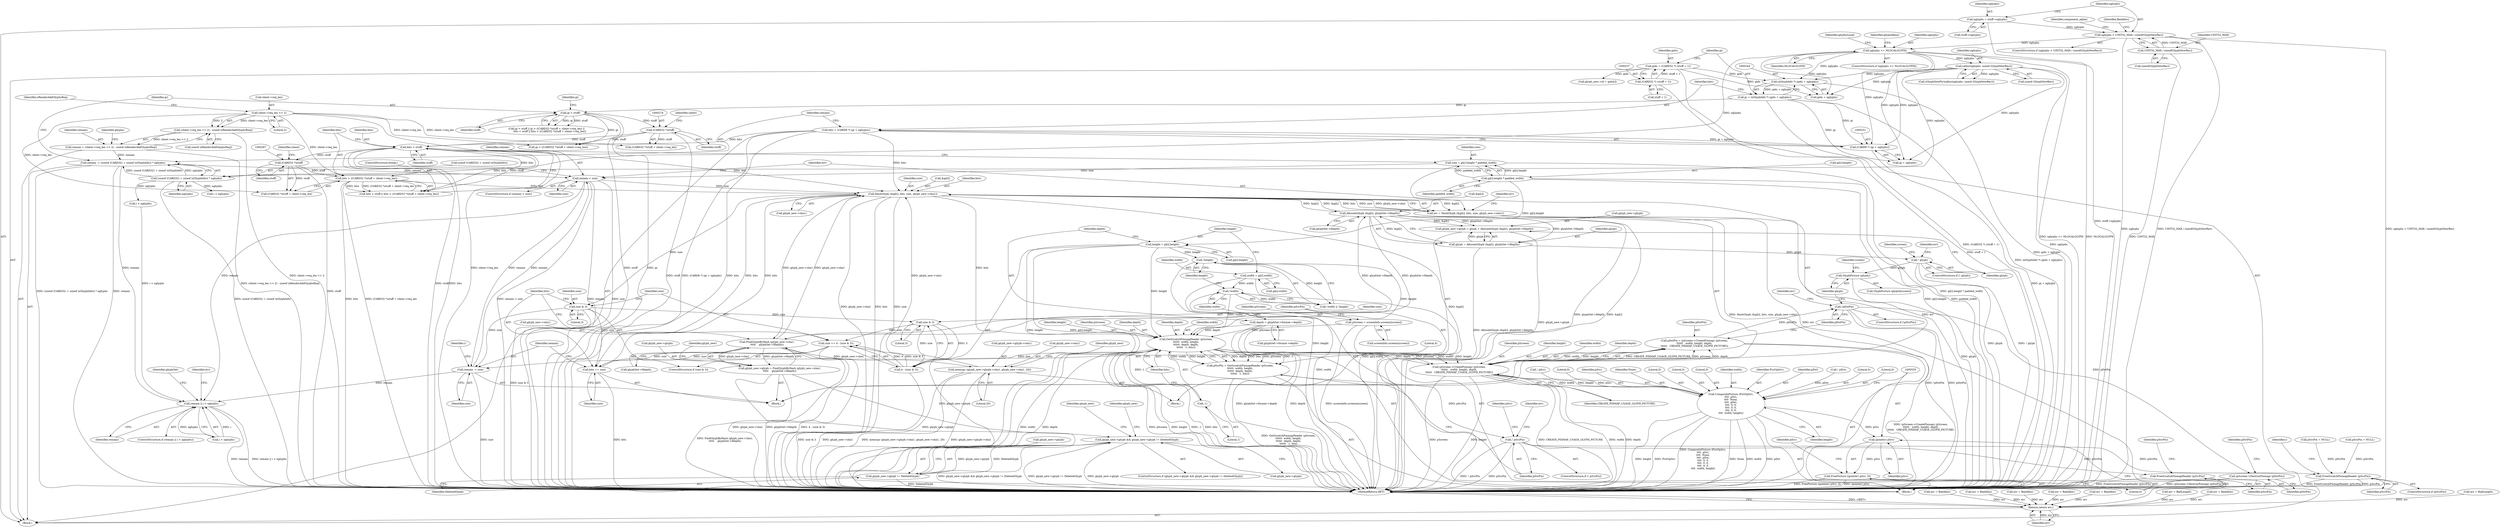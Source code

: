 digraph "0_xserver_5725849a1b427cd4a72b84e57f211edb35838718@API" {
"1000318" [label="(Call,remain < size)"];
"1000597" [label="(Call,remain -= size)"];
"1000587" [label="(Call,size += 4 - (size & 3))"];
"1000589" [label="(Call,4 - (size & 3))"];
"1000591" [label="(Call,size & 3)"];
"1000584" [label="(Call,size & 3)"];
"1000324" [label="(Call,HashGlyph (&gi[i], bits, size, glyph_new->sha1))"];
"1000378" [label="(Call,AllocateGlyph (&gi[i], glyphSet->fdepth))"];
"1000341" [label="(Call,FindGlyphByHash (glyph_new->sha1,\n\t\t\t\t\t    glyphSet->fdepth))"];
"1000280" [label="(Call,bits < stuff)"];
"1000248" [label="(Call,bits = (CARD8 *) (gi + nglyphs))"];
"1000250" [label="(Call,(CARD8 *) (gi + nglyphs))"];
"1000241" [label="(Call,gi = (xGlyphInfo *) (gids + nglyphs))"];
"1000243" [label="(Call,(xGlyphInfo *) (gids + nglyphs))"];
"1000234" [label="(Call,gids = (CARD32 *) (stuff + 1))"];
"1000236" [label="(Call,(CARD32 *) (stuff + 1))"];
"1000194" [label="(Call,nglyphs <= NLOCALGLYPH)"];
"1000177" [label="(Call,nglyphs > UINT32_MAX / sizeof(GlyphNewRec))"];
"1000171" [label="(Call,nglyphs = stuff->nglyphs)"];
"1000179" [label="(Call,UINT32_MAX / sizeof(GlyphNewRec))"];
"1000212" [label="(Call,calloc(nglyphs, sizeof (GlyphNewRec)))"];
"1000273" [label="(Call,(CARD32 *)stuff)"];
"1000266" [label="(Call,gi < stuff)"];
"1000283" [label="(Call,bits > ((CARD32 *)stuff + client->req_len))"];
"1000286" [label="(Call,(CARD32 *)stuff)"];
"1000224" [label="(Call,client->req_len << 2)"];
"1000594" [label="(Call,bits += size)"];
"1000448" [label="(Call,GetScratchPixmapHeader (pScreen,\n\t\t\t\t\t\t  width, height,\n\t\t\t\t\t\t  depth, depth,\n\t\t\t\t\t\t  -1, bits))"];
"1000439" [label="(Call,pScreen = screenInfo.screens[screen])"];
"1000434" [label="(Call,!width)"];
"1000407" [label="(Call,width = gi[i].width)"];
"1000436" [label="(Call,!height)"];
"1000415" [label="(Call,height = gi[i].height)"];
"1000310" [label="(Call,gi[i].height * padded_width)"];
"1000423" [label="(Call,depth = glyphSet->format->depth)"];
"1000454" [label="(Call,-1)"];
"1000318" [label="(Call,remain < size)"];
"1000255" [label="(Call,remain -= (sizeof (CARD32) + sizeof (xGlyphInfo)) * nglyphs)"];
"1000257" [label="(Call,(sizeof (CARD32) + sizeof (xGlyphInfo)) * nglyphs)"];
"1000221" [label="(Call,remain = (client->req_len << 2) - sizeof (xRenderAddGlyphsReq))"];
"1000223" [label="(Call,(client->req_len << 2) - sizeof (xRenderAddGlyphsReq))"];
"1000308" [label="(Call,size = gi[i].height * padded_width)"];
"1000566" [label="(Call,memcpy (glyph_new->glyph->sha1, glyph_new->sha1, 20))"];
"1000322" [label="(Call,err = HashGlyph (&gi[i], bits, size, glyph_new->sha1))"];
"1000696" [label="(Return,return err;)"];
"1000337" [label="(Call,glyph_new->glyph = FindGlyphByHash (glyph_new->sha1,\n\t\t\t\t\t    glyphSet->fdepth))"];
"1000349" [label="(Call,glyph_new->glyph && glyph_new->glyph != DeletedGlyph)"];
"1000353" [label="(Call,glyph_new->glyph != DeletedGlyph)"];
"1000372" [label="(Call,glyph_new->glyph = glyph = AllocateGlyph (&gi[i], glyphSet->fdepth))"];
"1000376" [label="(Call,glyph = AllocateGlyph (&gi[i], glyphSet->fdepth))"];
"1000387" [label="(Call,! glyph)"];
"1000507" [label="(Call,GlyphPicture (glyph))"];
"1000446" [label="(Call,pSrcPix = GetScratchPixmapHeader (pScreen,\n\t\t\t\t\t\t  width, height,\n\t\t\t\t\t\t  depth, depth,\n\t\t\t\t\t\t  -1, bits))"];
"1000458" [label="(Call,! pSrcPix)"];
"1000561" [label="(Call,FreeScratchPixmapHeader (pSrcPix))"];
"1000660" [label="(Call,FreeScratchPixmapHeader (pSrcPix))"];
"1000491" [label="(Call,(pScreen->CreatePixmap) (pScreen,\n\t\t\t\t\t\t   width, height, depth,\n\t\t\t\t\t\t   CREATE_PIXMAP_USAGE_GLYPH_PICTURE))"];
"1000489" [label="(Call,pDstPix = (pScreen->CreatePixmap) (pScreen,\n\t\t\t\t\t\t   width, height, depth,\n\t\t\t\t\t\t   CREATE_PIXMAP_USAGE_GLYPH_PICTURE))"];
"1000498" [label="(Call,!pDstPix)"];
"1000527" [label="(Call,(pScreen->DestroyPixmap) (pDstPix))"];
"1000540" [label="(Call,CompositePicture (PictOpSrc,\n\t\t\t\t  pSrc,\n\t\t\t\t  None,\n\t\t\t\t  pDst,\n\t\t\t\t  0, 0,\n\t\t\t\t  0, 0,\n\t\t\t\t  0, 0,\n\t\t\t\t  width, height))"];
"1000554" [label="(Call,(pointer) pSrc)"];
"1000553" [label="(Call,FreePicture ((pointer) pSrc, 0))"];
"1000601" [label="(Call,remain || i < nglyphs)"];
"1000258" [label="(Call,sizeof (CARD32) + sizeof (xGlyphInfo))"];
"1000509" [label="(Identifier,screen)"];
"1000607" [label="(Call,err = BadLength)"];
"1000424" [label="(Identifier,depth)"];
"1000172" [label="(Identifier,nglyphs)"];
"1000181" [label="(Call,sizeof(GlyphNewRec))"];
"1000415" [label="(Call,height = gi[i].height)"];
"1000228" [label="(Literal,2)"];
"1000408" [label="(Identifier,width)"];
"1000213" [label="(Identifier,nglyphs)"];
"1000664" [label="(Identifier,i)"];
"1000249" [label="(Identifier,bits)"];
"1000492" [label="(Identifier,pScreen)"];
"1000171" [label="(Call,nglyphs = stuff->nglyphs)"];
"1000378" [label="(Call,AllocateGlyph (&gi[i], glyphSet->fdepth))"];
"1000290" [label="(Identifier,client)"];
"1000437" [label="(Identifier,height)"];
"1000594" [label="(Call,bits += size)"];
"1000541" [label="(Identifier,PictOpSrc)"];
"1000376" [label="(Call,glyph = AllocateGlyph (&gi[i], glyphSet->fdepth))"];
"1000212" [label="(Call,calloc(nglyphs, sizeof (GlyphNewRec)))"];
"1000348" [label="(ControlStructure,if (glyph_new->glyph && glyph_new->glyph != DeletedGlyph))"];
"1000603" [label="(Call,i < nglyphs)"];
"1000224" [label="(Call,client->req_len << 2)"];
"1000590" [label="(Literal,4)"];
"1000696" [label="(Return,return err;)"];
"1000660" [label="(Call,FreeScratchPixmapHeader (pSrcPix))"];
"1000263" [label="(Identifier,nglyphs)"];
"1000316" [label="(Identifier,padded_width)"];
"1000266" [label="(Call,gi < stuff)"];
"1000544" [label="(Identifier,pDst)"];
"1000250" [label="(Call,(CARD8 *) (gi + nglyphs))"];
"1000186" [label="(Identifier,component_alpha)"];
"1000658" [label="(ControlStructure,if (pSrcPix))"];
"1000350" [label="(Call,glyph_new->glyph)"];
"1000221" [label="(Call,remain = (client->req_len << 2) - sizeof (xRenderAddGlyphsReq))"];
"1000209" [label="(Identifier,glyphsBase)"];
"1000229" [label="(Call,sizeof (xRenderAddGlyphsReq))"];
"1000195" [label="(Identifier,nglyphs)"];
"1000319" [label="(Identifier,remain)"];
"1000105" [label="(Block,)"];
"1000252" [label="(Call,gi + nglyphs)"];
"1000598" [label="(Identifier,remain)"];
"1000498" [label="(Call,!pDstPix)"];
"1000361" [label="(Identifier,glyph_new)"];
"1000282" [label="(Identifier,stuff)"];
"1000586" [label="(Literal,3)"];
"1000330" [label="(Identifier,size)"];
"1000561" [label="(Call,FreeScratchPixmapHeader (pSrcPix))"];
"1000599" [label="(Identifier,size)"];
"1000285" [label="(Call,(CARD32 *)stuff + client->req_len)"];
"1000238" [label="(Call,stuff + 1)"];
"1000271" [label="(Identifier,gi)"];
"1000435" [label="(Identifier,width)"];
"1000255" [label="(Call,remain -= (sizeof (CARD32) + sizeof (xGlyphInfo)) * nglyphs)"];
"1000223" [label="(Call,(client->req_len << 2) - sizeof (xRenderAddGlyphsReq))"];
"1000553" [label="(Call,FreePicture ((pointer) pSrc, 0))"];
"1000507" [label="(Call,GlyphPicture (glyph))"];
"1000405" [label="(Block,)"];
"1000491" [label="(Call,(pScreen->CreatePixmap) (pScreen,\n\t\t\t\t\t\t   width, height, depth,\n\t\t\t\t\t\t   CREATE_PIXMAP_USAGE_GLYPH_PICTURE))"];
"1000447" [label="(Identifier,pSrcPix)"];
"1000338" [label="(Call,glyph_new->glyph)"];
"1000661" [label="(Identifier,pSrcPix)"];
"1000325" [label="(Call,&gi[i])"];
"1000489" [label="(Call,pDstPix = (pScreen->CreatePixmap) (pScreen,\n\t\t\t\t\t\t   width, height, depth,\n\t\t\t\t\t\t   CREATE_PIXMAP_USAGE_GLYPH_PICTURE))"];
"1000322" [label="(Call,err = HashGlyph (&gi[i], bits, size, glyph_new->sha1))"];
"1000243" [label="(Call,(xGlyphInfo *) (gids + nglyphs))"];
"1000323" [label="(Identifier,err)"];
"1000533" [label="(Call,! pDst)"];
"1000433" [label="(Call,!width || !height)"];
"1000462" [label="(Identifier,err)"];
"1000562" [label="(Identifier,pSrcPix)"];
"1000365" [label="(Block,)"];
"1000331" [label="(Call,glyph_new->sha1)"];
"1000501" [label="(Call,err = BadAlloc)"];
"1000286" [label="(Call,(CARD32 *)stuff)"];
"1000248" [label="(Call,bits = (CARD8 *) (gi + nglyphs))"];
"1000593" [label="(Literal,3)"];
"1000196" [label="(Identifier,NLOCALGLYPH)"];
"1000386" [label="(ControlStructure,if (! glyph))"];
"1000698" [label="(MethodReturn,RET)"];
"1000545" [label="(Literal,0)"];
"1000608" [label="(Identifier,err)"];
"1000222" [label="(Identifier,remain)"];
"1000280" [label="(Call,bits < stuff)"];
"1000588" [label="(Identifier,size)"];
"1000245" [label="(Call,gids + nglyphs)"];
"1000559" [label="(Identifier,pSrc)"];
"1000666" [label="(Call,i < nglyphs)"];
"1000293" [label="(Call,err = BadLength)"];
"1000502" [label="(Identifier,err)"];
"1000494" [label="(Identifier,height)"];
"1000602" [label="(Identifier,remain)"];
"1000131" [label="(Call,pSrcPix = NULL)"];
"1000379" [label="(Call,&gi[i])"];
"1000546" [label="(Literal,0)"];
"1000310" [label="(Call,gi[i].height * padded_width)"];
"1000416" [label="(Identifier,height)"];
"1000572" [label="(Call,glyph_new->sha1)"];
"1000388" [label="(Identifier,glyph)"];
"1000564" [label="(Identifier,pSrcPix)"];
"1000497" [label="(ControlStructure,if (!pDstPix))"];
"1000383" [label="(Call,glyphSet->fdepth)"];
"1000194" [label="(Call,nglyphs <= NLOCALGLYPH)"];
"1000591" [label="(Call,size & 3)"];
"1000601" [label="(Call,remain || i < nglyphs)"];
"1000493" [label="(Identifier,width)"];
"1000482" [label="(Call,! pSrc)"];
"1000557" [label="(Literal,0)"];
"1000576" [label="(Call,glyph_new->id = gids[i])"];
"1000387" [label="(Call,! glyph)"];
"1000317" [label="(ControlStructure,if (remain < size))"];
"1000306" [label="(Block,)"];
"1000177" [label="(Call,nglyphs > UINT32_MAX / sizeof(GlyphNewRec))"];
"1000270" [label="(Call,gi > ((CARD32 *)stuff + client->req_len))"];
"1000341" [label="(Call,FindGlyphByHash (glyph_new->sha1,\n\t\t\t\t\t    glyphSet->fdepth))"];
"1000236" [label="(Call,(CARD32 *) (stuff + 1))"];
"1000552" [label="(Identifier,height)"];
"1000353" [label="(Call,glyph_new->glyph != DeletedGlyph)"];
"1000459" [label="(Identifier,pSrcPix)"];
"1000466" [label="(Identifier,pSrc)"];
"1000496" [label="(Identifier,CREATE_PIXMAP_USAGE_GLYPH_PICTURE)"];
"1000540" [label="(Call,CompositePicture (PictOpSrc,\n\t\t\t\t  pSrc,\n\t\t\t\t  None,\n\t\t\t\t  pDst,\n\t\t\t\t  0, 0,\n\t\t\t\t  0, 0,\n\t\t\t\t  0, 0,\n\t\t\t\t  width, height))"];
"1000321" [label="(ControlStructure,break;)"];
"1000578" [label="(Identifier,glyph_new)"];
"1000390" [label="(Call,err = BadAlloc)"];
"1000265" [label="(Call,gi < stuff || gi > ((CARD32 *)stuff + client->req_len) ||\n        bits < stuff || bits > ((CARD32 *)stuff + client->req_len))"];
"1000585" [label="(Identifier,size)"];
"1000451" [label="(Identifier,height)"];
"1000506" [label="(Call,GlyphPicture (glyph)[screen])"];
"1000508" [label="(Identifier,glyph)"];
"1000441" [label="(Call,screenInfo.screens[screen])"];
"1000283" [label="(Call,bits > ((CARD32 *)stuff + client->req_len))"];
"1000485" [label="(Call,err = BadAlloc)"];
"1000230" [label="(Identifier,xRenderAddGlyphsReq)"];
"1000409" [label="(Call,gi[i].width)"];
"1000210" [label="(Call,(GlyphNewPtr)calloc(nglyphs, sizeof (GlyphNewRec)))"];
"1000567" [label="(Call,glyph_new->glyph->sha1)"];
"1000256" [label="(Identifier,remain)"];
"1000550" [label="(Literal,0)"];
"1000436" [label="(Call,!height)"];
"1000351" [label="(Identifier,glyph_new)"];
"1000242" [label="(Identifier,gi)"];
"1000357" [label="(Identifier,DeletedGlyph)"];
"1000587" [label="(Call,size += 4 - (size & 3))"];
"1000614" [label="(Identifier,glyphSet)"];
"1000235" [label="(Identifier,gids)"];
"1000335" [label="(Identifier,err)"];
"1000456" [label="(Identifier,bits)"];
"1000448" [label="(Call,GetScratchPixmapHeader (pScreen,\n\t\t\t\t\t\t  width, height,\n\t\t\t\t\t\t  depth, depth,\n\t\t\t\t\t\t  -1, bits))"];
"1000407" [label="(Call,width = gi[i].width)"];
"1000199" [label="(Identifier,glyphsLocal)"];
"1000449" [label="(Identifier,pScreen)"];
"1000461" [label="(Call,err = BadAlloc)"];
"1000458" [label="(Call,! pSrcPix)"];
"1000490" [label="(Identifier,pDstPix)"];
"1000542" [label="(Identifier,pSrc)"];
"1000543" [label="(Identifier,None)"];
"1000234" [label="(Call,gids = (CARD32 *) (stuff + 1))"];
"1000592" [label="(Identifier,size)"];
"1000178" [label="(Identifier,nglyphs)"];
"1000345" [label="(Call,glyphSet->fdepth)"];
"1000556" [label="(Identifier,pSrc)"];
"1000452" [label="(Identifier,depth)"];
"1000697" [label="(Identifier,err)"];
"1000575" [label="(Literal,20)"];
"1000495" [label="(Identifier,depth)"];
"1000232" [label="(Identifier,glyphs)"];
"1000548" [label="(Literal,0)"];
"1000184" [label="(Identifier,BadAlloc)"];
"1000284" [label="(Identifier,bits)"];
"1000324" [label="(Call,HashGlyph (&gi[i], bits, size, glyph_new->sha1))"];
"1000453" [label="(Identifier,depth)"];
"1000457" [label="(ControlStructure,if (! pSrcPix))"];
"1000527" [label="(Call,(pScreen->DestroyPixmap) (pDstPix))"];
"1000354" [label="(Call,glyph_new->glyph)"];
"1000267" [label="(Identifier,gi)"];
"1000499" [label="(Identifier,pDstPix)"];
"1000425" [label="(Call,glyphSet->format->depth)"];
"1000563" [label="(Call,pSrcPix = NULL)"];
"1000273" [label="(Call,(CARD32 *)stuff)"];
"1000439" [label="(Call,pScreen = screenInfo.screens[screen])"];
"1000617" [label="(Call,err = BadAlloc)"];
"1000342" [label="(Call,glyph_new->sha1)"];
"1000536" [label="(Call,err = BadAlloc)"];
"1000597" [label="(Call,remain -= size)"];
"1000311" [label="(Call,gi[i].height)"];
"1000549" [label="(Literal,0)"];
"1000369" [label="(Identifier,glyph_new)"];
"1000179" [label="(Call,UINT32_MAX / sizeof(GlyphNewRec))"];
"1000320" [label="(Identifier,size)"];
"1000279" [label="(Call,bits < stuff || bits > ((CARD32 *)stuff + client->req_len))"];
"1000566" [label="(Call,memcpy (glyph_new->glyph->sha1, glyph_new->sha1, 20))"];
"1000583" [label="(ControlStructure,if (size & 3))"];
"1000305" [label="(Identifier,i)"];
"1000288" [label="(Identifier,stuff)"];
"1000318" [label="(Call,remain < size)"];
"1000547" [label="(Literal,0)"];
"1000450" [label="(Identifier,width)"];
"1000551" [label="(Identifier,width)"];
"1000595" [label="(Identifier,bits)"];
"1000434" [label="(Call,!width)"];
"1000268" [label="(Identifier,stuff)"];
"1000275" [label="(Identifier,stuff)"];
"1000176" [label="(ControlStructure,if (nglyphs > UINT32_MAX / sizeof(GlyphNewRec)))"];
"1000440" [label="(Identifier,pScreen)"];
"1000530" [label="(Identifier,pDstPix)"];
"1000257" [label="(Call,(sizeof (CARD32) + sizeof (xGlyphInfo)) * nglyphs)"];
"1000372" [label="(Call,glyph_new->glyph = glyph = AllocateGlyph (&gi[i], glyphSet->fdepth))"];
"1000272" [label="(Call,(CARD32 *)stuff + client->req_len)"];
"1000417" [label="(Call,gi[i].height)"];
"1000329" [label="(Identifier,bits)"];
"1000173" [label="(Call,stuff->nglyphs)"];
"1000528" [label="(Identifier,pDstPix)"];
"1000596" [label="(Identifier,size)"];
"1000455" [label="(Literal,1)"];
"1000277" [label="(Identifier,client)"];
"1000225" [label="(Call,client->req_len)"];
"1000454" [label="(Call,-1)"];
"1000281" [label="(Identifier,bits)"];
"1000241" [label="(Call,gi = (xGlyphInfo *) (gids + nglyphs))"];
"1000554" [label="(Call,(pointer) pSrc)"];
"1000309" [label="(Identifier,size)"];
"1000600" [label="(ControlStructure,if (remain || i < nglyphs))"];
"1000423" [label="(Call,depth = glyphSet->format->depth)"];
"1000391" [label="(Identifier,err)"];
"1000301" [label="(Call,i < nglyphs)"];
"1000214" [label="(Call,sizeof (GlyphNewRec))"];
"1000589" [label="(Call,4 - (size & 3))"];
"1000446" [label="(Call,pSrcPix = GetScratchPixmapHeader (pScreen,\n\t\t\t\t\t\t  width, height,\n\t\t\t\t\t\t  depth, depth,\n\t\t\t\t\t\t  -1, bits))"];
"1000349" [label="(Call,glyph_new->glyph && glyph_new->glyph != DeletedGlyph)"];
"1000377" [label="(Identifier,glyph)"];
"1000337" [label="(Call,glyph_new->glyph = FindGlyphByHash (glyph_new->sha1,\n\t\t\t\t\t    glyphSet->fdepth))"];
"1000180" [label="(Identifier,UINT32_MAX)"];
"1000373" [label="(Call,glyph_new->glyph)"];
"1000193" [label="(ControlStructure,if (nglyphs <= NLOCALGLYPH))"];
"1000308" [label="(Call,size = gi[i].height * padded_width)"];
"1000584" [label="(Call,size & 3)"];
"1000396" [label="(Identifier,screen)"];
"1000318" -> "1000317"  [label="AST: "];
"1000318" -> "1000320"  [label="CFG: "];
"1000319" -> "1000318"  [label="AST: "];
"1000320" -> "1000318"  [label="AST: "];
"1000321" -> "1000318"  [label="CFG: "];
"1000323" -> "1000318"  [label="CFG: "];
"1000318" -> "1000698"  [label="DDG: remain < size"];
"1000318" -> "1000698"  [label="DDG: remain"];
"1000318" -> "1000698"  [label="DDG: size"];
"1000597" -> "1000318"  [label="DDG: remain"];
"1000255" -> "1000318"  [label="DDG: remain"];
"1000308" -> "1000318"  [label="DDG: size"];
"1000318" -> "1000324"  [label="DDG: size"];
"1000318" -> "1000597"  [label="DDG: remain"];
"1000318" -> "1000601"  [label="DDG: remain"];
"1000597" -> "1000306"  [label="AST: "];
"1000597" -> "1000599"  [label="CFG: "];
"1000598" -> "1000597"  [label="AST: "];
"1000599" -> "1000597"  [label="AST: "];
"1000305" -> "1000597"  [label="CFG: "];
"1000597" -> "1000698"  [label="DDG: size"];
"1000587" -> "1000597"  [label="DDG: size"];
"1000584" -> "1000597"  [label="DDG: size"];
"1000597" -> "1000601"  [label="DDG: remain"];
"1000587" -> "1000583"  [label="AST: "];
"1000587" -> "1000589"  [label="CFG: "];
"1000588" -> "1000587"  [label="AST: "];
"1000589" -> "1000587"  [label="AST: "];
"1000595" -> "1000587"  [label="CFG: "];
"1000587" -> "1000698"  [label="DDG: 4 - (size & 3)"];
"1000589" -> "1000587"  [label="DDG: 4"];
"1000589" -> "1000587"  [label="DDG: size & 3"];
"1000591" -> "1000587"  [label="DDG: size"];
"1000587" -> "1000594"  [label="DDG: size"];
"1000589" -> "1000591"  [label="CFG: "];
"1000590" -> "1000589"  [label="AST: "];
"1000591" -> "1000589"  [label="AST: "];
"1000589" -> "1000698"  [label="DDG: size & 3"];
"1000591" -> "1000589"  [label="DDG: size"];
"1000591" -> "1000589"  [label="DDG: 3"];
"1000591" -> "1000593"  [label="CFG: "];
"1000592" -> "1000591"  [label="AST: "];
"1000593" -> "1000591"  [label="AST: "];
"1000584" -> "1000591"  [label="DDG: size"];
"1000584" -> "1000583"  [label="AST: "];
"1000584" -> "1000586"  [label="CFG: "];
"1000585" -> "1000584"  [label="AST: "];
"1000586" -> "1000584"  [label="AST: "];
"1000588" -> "1000584"  [label="CFG: "];
"1000595" -> "1000584"  [label="CFG: "];
"1000584" -> "1000698"  [label="DDG: size & 3"];
"1000324" -> "1000584"  [label="DDG: size"];
"1000584" -> "1000594"  [label="DDG: size"];
"1000324" -> "1000322"  [label="AST: "];
"1000324" -> "1000331"  [label="CFG: "];
"1000325" -> "1000324"  [label="AST: "];
"1000329" -> "1000324"  [label="AST: "];
"1000330" -> "1000324"  [label="AST: "];
"1000331" -> "1000324"  [label="AST: "];
"1000322" -> "1000324"  [label="CFG: "];
"1000324" -> "1000698"  [label="DDG: glyph_new->sha1"];
"1000324" -> "1000698"  [label="DDG: bits"];
"1000324" -> "1000698"  [label="DDG: size"];
"1000324" -> "1000698"  [label="DDG: &gi[i]"];
"1000324" -> "1000322"  [label="DDG: &gi[i]"];
"1000324" -> "1000322"  [label="DDG: bits"];
"1000324" -> "1000322"  [label="DDG: size"];
"1000324" -> "1000322"  [label="DDG: glyph_new->sha1"];
"1000378" -> "1000324"  [label="DDG: &gi[i]"];
"1000280" -> "1000324"  [label="DDG: bits"];
"1000248" -> "1000324"  [label="DDG: bits"];
"1000283" -> "1000324"  [label="DDG: bits"];
"1000594" -> "1000324"  [label="DDG: bits"];
"1000341" -> "1000324"  [label="DDG: glyph_new->sha1"];
"1000566" -> "1000324"  [label="DDG: glyph_new->sha1"];
"1000324" -> "1000341"  [label="DDG: glyph_new->sha1"];
"1000324" -> "1000378"  [label="DDG: &gi[i]"];
"1000324" -> "1000448"  [label="DDG: bits"];
"1000324" -> "1000594"  [label="DDG: bits"];
"1000378" -> "1000376"  [label="AST: "];
"1000378" -> "1000383"  [label="CFG: "];
"1000379" -> "1000378"  [label="AST: "];
"1000383" -> "1000378"  [label="AST: "];
"1000376" -> "1000378"  [label="CFG: "];
"1000378" -> "1000698"  [label="DDG: glyphSet->fdepth"];
"1000378" -> "1000698"  [label="DDG: &gi[i]"];
"1000378" -> "1000341"  [label="DDG: glyphSet->fdepth"];
"1000378" -> "1000372"  [label="DDG: &gi[i]"];
"1000378" -> "1000372"  [label="DDG: glyphSet->fdepth"];
"1000378" -> "1000376"  [label="DDG: &gi[i]"];
"1000378" -> "1000376"  [label="DDG: glyphSet->fdepth"];
"1000341" -> "1000378"  [label="DDG: glyphSet->fdepth"];
"1000341" -> "1000337"  [label="AST: "];
"1000341" -> "1000345"  [label="CFG: "];
"1000342" -> "1000341"  [label="AST: "];
"1000345" -> "1000341"  [label="AST: "];
"1000337" -> "1000341"  [label="CFG: "];
"1000341" -> "1000698"  [label="DDG: glyph_new->sha1"];
"1000341" -> "1000698"  [label="DDG: glyphSet->fdepth"];
"1000341" -> "1000337"  [label="DDG: glyph_new->sha1"];
"1000341" -> "1000337"  [label="DDG: glyphSet->fdepth"];
"1000341" -> "1000566"  [label="DDG: glyph_new->sha1"];
"1000280" -> "1000279"  [label="AST: "];
"1000280" -> "1000282"  [label="CFG: "];
"1000281" -> "1000280"  [label="AST: "];
"1000282" -> "1000280"  [label="AST: "];
"1000284" -> "1000280"  [label="CFG: "];
"1000279" -> "1000280"  [label="CFG: "];
"1000280" -> "1000698"  [label="DDG: stuff"];
"1000280" -> "1000698"  [label="DDG: bits"];
"1000280" -> "1000279"  [label="DDG: bits"];
"1000280" -> "1000279"  [label="DDG: stuff"];
"1000248" -> "1000280"  [label="DDG: bits"];
"1000273" -> "1000280"  [label="DDG: stuff"];
"1000280" -> "1000283"  [label="DDG: bits"];
"1000280" -> "1000286"  [label="DDG: stuff"];
"1000248" -> "1000105"  [label="AST: "];
"1000248" -> "1000250"  [label="CFG: "];
"1000249" -> "1000248"  [label="AST: "];
"1000250" -> "1000248"  [label="AST: "];
"1000256" -> "1000248"  [label="CFG: "];
"1000248" -> "1000698"  [label="DDG: (CARD8 *) (gi + nglyphs)"];
"1000248" -> "1000698"  [label="DDG: bits"];
"1000250" -> "1000248"  [label="DDG: gi + nglyphs"];
"1000250" -> "1000252"  [label="CFG: "];
"1000251" -> "1000250"  [label="AST: "];
"1000252" -> "1000250"  [label="AST: "];
"1000250" -> "1000698"  [label="DDG: gi + nglyphs"];
"1000241" -> "1000250"  [label="DDG: gi"];
"1000194" -> "1000250"  [label="DDG: nglyphs"];
"1000212" -> "1000250"  [label="DDG: nglyphs"];
"1000241" -> "1000105"  [label="AST: "];
"1000241" -> "1000243"  [label="CFG: "];
"1000242" -> "1000241"  [label="AST: "];
"1000243" -> "1000241"  [label="AST: "];
"1000249" -> "1000241"  [label="CFG: "];
"1000241" -> "1000698"  [label="DDG: (xGlyphInfo *) (gids + nglyphs)"];
"1000243" -> "1000241"  [label="DDG: gids + nglyphs"];
"1000241" -> "1000252"  [label="DDG: gi"];
"1000241" -> "1000266"  [label="DDG: gi"];
"1000243" -> "1000245"  [label="CFG: "];
"1000244" -> "1000243"  [label="AST: "];
"1000245" -> "1000243"  [label="AST: "];
"1000243" -> "1000698"  [label="DDG: gids + nglyphs"];
"1000234" -> "1000243"  [label="DDG: gids"];
"1000194" -> "1000243"  [label="DDG: nglyphs"];
"1000212" -> "1000243"  [label="DDG: nglyphs"];
"1000234" -> "1000105"  [label="AST: "];
"1000234" -> "1000236"  [label="CFG: "];
"1000235" -> "1000234"  [label="AST: "];
"1000236" -> "1000234"  [label="AST: "];
"1000242" -> "1000234"  [label="CFG: "];
"1000234" -> "1000698"  [label="DDG: (CARD32 *) (stuff + 1)"];
"1000236" -> "1000234"  [label="DDG: stuff + 1"];
"1000234" -> "1000245"  [label="DDG: gids"];
"1000234" -> "1000576"  [label="DDG: gids"];
"1000236" -> "1000238"  [label="CFG: "];
"1000237" -> "1000236"  [label="AST: "];
"1000238" -> "1000236"  [label="AST: "];
"1000236" -> "1000698"  [label="DDG: stuff + 1"];
"1000194" -> "1000193"  [label="AST: "];
"1000194" -> "1000196"  [label="CFG: "];
"1000195" -> "1000194"  [label="AST: "];
"1000196" -> "1000194"  [label="AST: "];
"1000199" -> "1000194"  [label="CFG: "];
"1000209" -> "1000194"  [label="CFG: "];
"1000194" -> "1000698"  [label="DDG: nglyphs <= NLOCALGLYPH"];
"1000194" -> "1000698"  [label="DDG: NLOCALGLYPH"];
"1000177" -> "1000194"  [label="DDG: nglyphs"];
"1000194" -> "1000212"  [label="DDG: nglyphs"];
"1000194" -> "1000245"  [label="DDG: nglyphs"];
"1000194" -> "1000252"  [label="DDG: nglyphs"];
"1000194" -> "1000257"  [label="DDG: nglyphs"];
"1000177" -> "1000176"  [label="AST: "];
"1000177" -> "1000179"  [label="CFG: "];
"1000178" -> "1000177"  [label="AST: "];
"1000179" -> "1000177"  [label="AST: "];
"1000184" -> "1000177"  [label="CFG: "];
"1000186" -> "1000177"  [label="CFG: "];
"1000177" -> "1000698"  [label="DDG: nglyphs"];
"1000177" -> "1000698"  [label="DDG: UINT32_MAX / sizeof(GlyphNewRec)"];
"1000177" -> "1000698"  [label="DDG: nglyphs > UINT32_MAX / sizeof(GlyphNewRec)"];
"1000171" -> "1000177"  [label="DDG: nglyphs"];
"1000179" -> "1000177"  [label="DDG: UINT32_MAX"];
"1000171" -> "1000105"  [label="AST: "];
"1000171" -> "1000173"  [label="CFG: "];
"1000172" -> "1000171"  [label="AST: "];
"1000173" -> "1000171"  [label="AST: "];
"1000178" -> "1000171"  [label="CFG: "];
"1000171" -> "1000698"  [label="DDG: stuff->nglyphs"];
"1000179" -> "1000181"  [label="CFG: "];
"1000180" -> "1000179"  [label="AST: "];
"1000181" -> "1000179"  [label="AST: "];
"1000179" -> "1000698"  [label="DDG: UINT32_MAX"];
"1000212" -> "1000210"  [label="AST: "];
"1000212" -> "1000214"  [label="CFG: "];
"1000213" -> "1000212"  [label="AST: "];
"1000214" -> "1000212"  [label="AST: "];
"1000210" -> "1000212"  [label="CFG: "];
"1000212" -> "1000698"  [label="DDG: nglyphs"];
"1000212" -> "1000210"  [label="DDG: nglyphs"];
"1000212" -> "1000245"  [label="DDG: nglyphs"];
"1000212" -> "1000252"  [label="DDG: nglyphs"];
"1000212" -> "1000257"  [label="DDG: nglyphs"];
"1000273" -> "1000272"  [label="AST: "];
"1000273" -> "1000275"  [label="CFG: "];
"1000274" -> "1000273"  [label="AST: "];
"1000275" -> "1000273"  [label="AST: "];
"1000277" -> "1000273"  [label="CFG: "];
"1000273" -> "1000698"  [label="DDG: stuff"];
"1000273" -> "1000270"  [label="DDG: stuff"];
"1000273" -> "1000272"  [label="DDG: stuff"];
"1000266" -> "1000273"  [label="DDG: stuff"];
"1000266" -> "1000265"  [label="AST: "];
"1000266" -> "1000268"  [label="CFG: "];
"1000267" -> "1000266"  [label="AST: "];
"1000268" -> "1000266"  [label="AST: "];
"1000271" -> "1000266"  [label="CFG: "];
"1000265" -> "1000266"  [label="CFG: "];
"1000266" -> "1000698"  [label="DDG: stuff"];
"1000266" -> "1000698"  [label="DDG: gi"];
"1000266" -> "1000265"  [label="DDG: gi"];
"1000266" -> "1000265"  [label="DDG: stuff"];
"1000266" -> "1000270"  [label="DDG: gi"];
"1000283" -> "1000279"  [label="AST: "];
"1000283" -> "1000285"  [label="CFG: "];
"1000284" -> "1000283"  [label="AST: "];
"1000285" -> "1000283"  [label="AST: "];
"1000279" -> "1000283"  [label="CFG: "];
"1000283" -> "1000698"  [label="DDG: (CARD32 *)stuff + client->req_len"];
"1000283" -> "1000698"  [label="DDG: bits"];
"1000283" -> "1000279"  [label="DDG: bits"];
"1000283" -> "1000279"  [label="DDG: (CARD32 *)stuff + client->req_len"];
"1000286" -> "1000283"  [label="DDG: stuff"];
"1000224" -> "1000283"  [label="DDG: client->req_len"];
"1000286" -> "1000285"  [label="AST: "];
"1000286" -> "1000288"  [label="CFG: "];
"1000287" -> "1000286"  [label="AST: "];
"1000288" -> "1000286"  [label="AST: "];
"1000290" -> "1000286"  [label="CFG: "];
"1000286" -> "1000698"  [label="DDG: stuff"];
"1000286" -> "1000285"  [label="DDG: stuff"];
"1000224" -> "1000223"  [label="AST: "];
"1000224" -> "1000228"  [label="CFG: "];
"1000225" -> "1000224"  [label="AST: "];
"1000228" -> "1000224"  [label="AST: "];
"1000230" -> "1000224"  [label="CFG: "];
"1000224" -> "1000698"  [label="DDG: client->req_len"];
"1000224" -> "1000223"  [label="DDG: client->req_len"];
"1000224" -> "1000223"  [label="DDG: 2"];
"1000224" -> "1000270"  [label="DDG: client->req_len"];
"1000224" -> "1000272"  [label="DDG: client->req_len"];
"1000224" -> "1000285"  [label="DDG: client->req_len"];
"1000594" -> "1000306"  [label="AST: "];
"1000594" -> "1000596"  [label="CFG: "];
"1000595" -> "1000594"  [label="AST: "];
"1000596" -> "1000594"  [label="AST: "];
"1000598" -> "1000594"  [label="CFG: "];
"1000594" -> "1000698"  [label="DDG: bits"];
"1000448" -> "1000594"  [label="DDG: bits"];
"1000448" -> "1000446"  [label="AST: "];
"1000448" -> "1000456"  [label="CFG: "];
"1000449" -> "1000448"  [label="AST: "];
"1000450" -> "1000448"  [label="AST: "];
"1000451" -> "1000448"  [label="AST: "];
"1000452" -> "1000448"  [label="AST: "];
"1000453" -> "1000448"  [label="AST: "];
"1000454" -> "1000448"  [label="AST: "];
"1000456" -> "1000448"  [label="AST: "];
"1000446" -> "1000448"  [label="CFG: "];
"1000448" -> "1000698"  [label="DDG: width"];
"1000448" -> "1000698"  [label="DDG: depth"];
"1000448" -> "1000698"  [label="DDG: pScreen"];
"1000448" -> "1000698"  [label="DDG: height"];
"1000448" -> "1000698"  [label="DDG: -1"];
"1000448" -> "1000698"  [label="DDG: bits"];
"1000448" -> "1000446"  [label="DDG: depth"];
"1000448" -> "1000446"  [label="DDG: bits"];
"1000448" -> "1000446"  [label="DDG: pScreen"];
"1000448" -> "1000446"  [label="DDG: -1"];
"1000448" -> "1000446"  [label="DDG: width"];
"1000448" -> "1000446"  [label="DDG: height"];
"1000439" -> "1000448"  [label="DDG: pScreen"];
"1000434" -> "1000448"  [label="DDG: width"];
"1000436" -> "1000448"  [label="DDG: height"];
"1000415" -> "1000448"  [label="DDG: height"];
"1000423" -> "1000448"  [label="DDG: depth"];
"1000454" -> "1000448"  [label="DDG: 1"];
"1000448" -> "1000491"  [label="DDG: pScreen"];
"1000448" -> "1000491"  [label="DDG: width"];
"1000448" -> "1000491"  [label="DDG: height"];
"1000448" -> "1000491"  [label="DDG: depth"];
"1000439" -> "1000405"  [label="AST: "];
"1000439" -> "1000441"  [label="CFG: "];
"1000440" -> "1000439"  [label="AST: "];
"1000441" -> "1000439"  [label="AST: "];
"1000447" -> "1000439"  [label="CFG: "];
"1000439" -> "1000698"  [label="DDG: screenInfo.screens[screen]"];
"1000434" -> "1000433"  [label="AST: "];
"1000434" -> "1000435"  [label="CFG: "];
"1000435" -> "1000434"  [label="AST: "];
"1000437" -> "1000434"  [label="CFG: "];
"1000433" -> "1000434"  [label="CFG: "];
"1000434" -> "1000698"  [label="DDG: width"];
"1000434" -> "1000433"  [label="DDG: width"];
"1000407" -> "1000434"  [label="DDG: width"];
"1000407" -> "1000405"  [label="AST: "];
"1000407" -> "1000409"  [label="CFG: "];
"1000408" -> "1000407"  [label="AST: "];
"1000409" -> "1000407"  [label="AST: "];
"1000416" -> "1000407"  [label="CFG: "];
"1000407" -> "1000698"  [label="DDG: gi[i].width"];
"1000436" -> "1000433"  [label="AST: "];
"1000436" -> "1000437"  [label="CFG: "];
"1000437" -> "1000436"  [label="AST: "];
"1000433" -> "1000436"  [label="CFG: "];
"1000436" -> "1000698"  [label="DDG: height"];
"1000436" -> "1000433"  [label="DDG: height"];
"1000415" -> "1000436"  [label="DDG: height"];
"1000415" -> "1000405"  [label="AST: "];
"1000415" -> "1000417"  [label="CFG: "];
"1000416" -> "1000415"  [label="AST: "];
"1000417" -> "1000415"  [label="AST: "];
"1000424" -> "1000415"  [label="CFG: "];
"1000415" -> "1000698"  [label="DDG: height"];
"1000415" -> "1000698"  [label="DDG: gi[i].height"];
"1000310" -> "1000415"  [label="DDG: gi[i].height"];
"1000310" -> "1000308"  [label="AST: "];
"1000310" -> "1000316"  [label="CFG: "];
"1000311" -> "1000310"  [label="AST: "];
"1000316" -> "1000310"  [label="AST: "];
"1000308" -> "1000310"  [label="CFG: "];
"1000310" -> "1000698"  [label="DDG: padded_width"];
"1000310" -> "1000698"  [label="DDG: gi[i].height"];
"1000310" -> "1000308"  [label="DDG: gi[i].height"];
"1000310" -> "1000308"  [label="DDG: padded_width"];
"1000423" -> "1000405"  [label="AST: "];
"1000423" -> "1000425"  [label="CFG: "];
"1000424" -> "1000423"  [label="AST: "];
"1000425" -> "1000423"  [label="AST: "];
"1000435" -> "1000423"  [label="CFG: "];
"1000423" -> "1000698"  [label="DDG: glyphSet->format->depth"];
"1000423" -> "1000698"  [label="DDG: depth"];
"1000454" -> "1000455"  [label="CFG: "];
"1000455" -> "1000454"  [label="AST: "];
"1000456" -> "1000454"  [label="CFG: "];
"1000255" -> "1000105"  [label="AST: "];
"1000255" -> "1000257"  [label="CFG: "];
"1000256" -> "1000255"  [label="AST: "];
"1000257" -> "1000255"  [label="AST: "];
"1000267" -> "1000255"  [label="CFG: "];
"1000255" -> "1000698"  [label="DDG: (sizeof (CARD32) + sizeof (xGlyphInfo)) * nglyphs"];
"1000255" -> "1000698"  [label="DDG: remain"];
"1000257" -> "1000255"  [label="DDG: sizeof (CARD32) + sizeof (xGlyphInfo)"];
"1000257" -> "1000255"  [label="DDG: nglyphs"];
"1000221" -> "1000255"  [label="DDG: remain"];
"1000255" -> "1000601"  [label="DDG: remain"];
"1000257" -> "1000263"  [label="CFG: "];
"1000258" -> "1000257"  [label="AST: "];
"1000263" -> "1000257"  [label="AST: "];
"1000257" -> "1000698"  [label="DDG: sizeof (CARD32) + sizeof (xGlyphInfo)"];
"1000257" -> "1000301"  [label="DDG: nglyphs"];
"1000257" -> "1000666"  [label="DDG: nglyphs"];
"1000221" -> "1000105"  [label="AST: "];
"1000221" -> "1000223"  [label="CFG: "];
"1000222" -> "1000221"  [label="AST: "];
"1000223" -> "1000221"  [label="AST: "];
"1000232" -> "1000221"  [label="CFG: "];
"1000221" -> "1000698"  [label="DDG: (client->req_len << 2) - sizeof (xRenderAddGlyphsReq)"];
"1000223" -> "1000221"  [label="DDG: client->req_len << 2"];
"1000223" -> "1000229"  [label="CFG: "];
"1000229" -> "1000223"  [label="AST: "];
"1000223" -> "1000698"  [label="DDG: client->req_len << 2"];
"1000308" -> "1000306"  [label="AST: "];
"1000309" -> "1000308"  [label="AST: "];
"1000319" -> "1000308"  [label="CFG: "];
"1000308" -> "1000698"  [label="DDG: gi[i].height * padded_width"];
"1000566" -> "1000365"  [label="AST: "];
"1000566" -> "1000575"  [label="CFG: "];
"1000567" -> "1000566"  [label="AST: "];
"1000572" -> "1000566"  [label="AST: "];
"1000575" -> "1000566"  [label="AST: "];
"1000578" -> "1000566"  [label="CFG: "];
"1000566" -> "1000698"  [label="DDG: memcpy (glyph_new->glyph->sha1, glyph_new->sha1, 20)"];
"1000566" -> "1000698"  [label="DDG: glyph_new->glyph->sha1"];
"1000566" -> "1000698"  [label="DDG: glyph_new->sha1"];
"1000322" -> "1000306"  [label="AST: "];
"1000323" -> "1000322"  [label="AST: "];
"1000335" -> "1000322"  [label="CFG: "];
"1000322" -> "1000698"  [label="DDG: HashGlyph (&gi[i], bits, size, glyph_new->sha1)"];
"1000322" -> "1000698"  [label="DDG: err"];
"1000322" -> "1000696"  [label="DDG: err"];
"1000696" -> "1000105"  [label="AST: "];
"1000696" -> "1000697"  [label="CFG: "];
"1000697" -> "1000696"  [label="AST: "];
"1000698" -> "1000696"  [label="CFG: "];
"1000696" -> "1000698"  [label="DDG: <RET>"];
"1000697" -> "1000696"  [label="DDG: err"];
"1000485" -> "1000696"  [label="DDG: err"];
"1000293" -> "1000696"  [label="DDG: err"];
"1000617" -> "1000696"  [label="DDG: err"];
"1000607" -> "1000696"  [label="DDG: err"];
"1000501" -> "1000696"  [label="DDG: err"];
"1000461" -> "1000696"  [label="DDG: err"];
"1000536" -> "1000696"  [label="DDG: err"];
"1000390" -> "1000696"  [label="DDG: err"];
"1000337" -> "1000306"  [label="AST: "];
"1000338" -> "1000337"  [label="AST: "];
"1000351" -> "1000337"  [label="CFG: "];
"1000337" -> "1000698"  [label="DDG: FindGlyphByHash (glyph_new->sha1,\n\t\t\t\t\t    glyphSet->fdepth)"];
"1000337" -> "1000349"  [label="DDG: glyph_new->glyph"];
"1000337" -> "1000353"  [label="DDG: glyph_new->glyph"];
"1000349" -> "1000348"  [label="AST: "];
"1000349" -> "1000350"  [label="CFG: "];
"1000349" -> "1000353"  [label="CFG: "];
"1000350" -> "1000349"  [label="AST: "];
"1000353" -> "1000349"  [label="AST: "];
"1000361" -> "1000349"  [label="CFG: "];
"1000369" -> "1000349"  [label="CFG: "];
"1000349" -> "1000698"  [label="DDG: glyph_new->glyph && glyph_new->glyph != DeletedGlyph"];
"1000349" -> "1000698"  [label="DDG: glyph_new->glyph != DeletedGlyph"];
"1000349" -> "1000698"  [label="DDG: glyph_new->glyph"];
"1000353" -> "1000349"  [label="DDG: glyph_new->glyph"];
"1000353" -> "1000349"  [label="DDG: DeletedGlyph"];
"1000353" -> "1000357"  [label="CFG: "];
"1000354" -> "1000353"  [label="AST: "];
"1000357" -> "1000353"  [label="AST: "];
"1000353" -> "1000698"  [label="DDG: DeletedGlyph"];
"1000372" -> "1000365"  [label="AST: "];
"1000372" -> "1000376"  [label="CFG: "];
"1000373" -> "1000372"  [label="AST: "];
"1000376" -> "1000372"  [label="AST: "];
"1000388" -> "1000372"  [label="CFG: "];
"1000372" -> "1000698"  [label="DDG: glyph_new->glyph"];
"1000376" -> "1000372"  [label="DDG: glyph"];
"1000377" -> "1000376"  [label="AST: "];
"1000376" -> "1000698"  [label="DDG: AllocateGlyph (&gi[i], glyphSet->fdepth)"];
"1000376" -> "1000387"  [label="DDG: glyph"];
"1000387" -> "1000386"  [label="AST: "];
"1000387" -> "1000388"  [label="CFG: "];
"1000388" -> "1000387"  [label="AST: "];
"1000391" -> "1000387"  [label="CFG: "];
"1000396" -> "1000387"  [label="CFG: "];
"1000387" -> "1000698"  [label="DDG: glyph"];
"1000387" -> "1000698"  [label="DDG: ! glyph"];
"1000387" -> "1000507"  [label="DDG: glyph"];
"1000507" -> "1000506"  [label="AST: "];
"1000507" -> "1000508"  [label="CFG: "];
"1000508" -> "1000507"  [label="AST: "];
"1000509" -> "1000507"  [label="CFG: "];
"1000507" -> "1000698"  [label="DDG: glyph"];
"1000446" -> "1000405"  [label="AST: "];
"1000447" -> "1000446"  [label="AST: "];
"1000459" -> "1000446"  [label="CFG: "];
"1000446" -> "1000698"  [label="DDG: GetScratchPixmapHeader (pScreen,\n\t\t\t\t\t\t  width, height,\n\t\t\t\t\t\t  depth, depth,\n\t\t\t\t\t\t  -1, bits)"];
"1000446" -> "1000458"  [label="DDG: pSrcPix"];
"1000458" -> "1000457"  [label="AST: "];
"1000458" -> "1000459"  [label="CFG: "];
"1000459" -> "1000458"  [label="AST: "];
"1000462" -> "1000458"  [label="CFG: "];
"1000466" -> "1000458"  [label="CFG: "];
"1000458" -> "1000698"  [label="DDG: pSrcPix"];
"1000458" -> "1000698"  [label="DDG: ! pSrcPix"];
"1000458" -> "1000561"  [label="DDG: pSrcPix"];
"1000458" -> "1000660"  [label="DDG: pSrcPix"];
"1000561" -> "1000405"  [label="AST: "];
"1000561" -> "1000562"  [label="CFG: "];
"1000562" -> "1000561"  [label="AST: "];
"1000564" -> "1000561"  [label="CFG: "];
"1000561" -> "1000698"  [label="DDG: FreeScratchPixmapHeader (pSrcPix)"];
"1000660" -> "1000658"  [label="AST: "];
"1000660" -> "1000661"  [label="CFG: "];
"1000661" -> "1000660"  [label="AST: "];
"1000664" -> "1000660"  [label="CFG: "];
"1000660" -> "1000698"  [label="DDG: FreeScratchPixmapHeader (pSrcPix)"];
"1000660" -> "1000698"  [label="DDG: pSrcPix"];
"1000131" -> "1000660"  [label="DDG: pSrcPix"];
"1000563" -> "1000660"  [label="DDG: pSrcPix"];
"1000491" -> "1000489"  [label="AST: "];
"1000491" -> "1000496"  [label="CFG: "];
"1000492" -> "1000491"  [label="AST: "];
"1000493" -> "1000491"  [label="AST: "];
"1000494" -> "1000491"  [label="AST: "];
"1000495" -> "1000491"  [label="AST: "];
"1000496" -> "1000491"  [label="AST: "];
"1000489" -> "1000491"  [label="CFG: "];
"1000491" -> "1000698"  [label="DDG: height"];
"1000491" -> "1000698"  [label="DDG: CREATE_PIXMAP_USAGE_GLYPH_PICTURE"];
"1000491" -> "1000698"  [label="DDG: width"];
"1000491" -> "1000698"  [label="DDG: depth"];
"1000491" -> "1000698"  [label="DDG: pScreen"];
"1000491" -> "1000489"  [label="DDG: CREATE_PIXMAP_USAGE_GLYPH_PICTURE"];
"1000491" -> "1000489"  [label="DDG: pScreen"];
"1000491" -> "1000489"  [label="DDG: depth"];
"1000491" -> "1000489"  [label="DDG: width"];
"1000491" -> "1000489"  [label="DDG: height"];
"1000491" -> "1000540"  [label="DDG: width"];
"1000491" -> "1000540"  [label="DDG: height"];
"1000489" -> "1000405"  [label="AST: "];
"1000490" -> "1000489"  [label="AST: "];
"1000499" -> "1000489"  [label="CFG: "];
"1000489" -> "1000698"  [label="DDG: (pScreen->CreatePixmap) (pScreen,\n\t\t\t\t\t\t   width, height, depth,\n\t\t\t\t\t\t   CREATE_PIXMAP_USAGE_GLYPH_PICTURE)"];
"1000489" -> "1000498"  [label="DDG: pDstPix"];
"1000498" -> "1000497"  [label="AST: "];
"1000498" -> "1000499"  [label="CFG: "];
"1000499" -> "1000498"  [label="AST: "];
"1000502" -> "1000498"  [label="CFG: "];
"1000508" -> "1000498"  [label="CFG: "];
"1000498" -> "1000698"  [label="DDG: !pDstPix"];
"1000498" -> "1000698"  [label="DDG: pDstPix"];
"1000498" -> "1000527"  [label="DDG: pDstPix"];
"1000527" -> "1000405"  [label="AST: "];
"1000527" -> "1000528"  [label="CFG: "];
"1000528" -> "1000527"  [label="AST: "];
"1000530" -> "1000527"  [label="CFG: "];
"1000527" -> "1000698"  [label="DDG: (pScreen->DestroyPixmap) (pDstPix)"];
"1000540" -> "1000405"  [label="AST: "];
"1000540" -> "1000552"  [label="CFG: "];
"1000541" -> "1000540"  [label="AST: "];
"1000542" -> "1000540"  [label="AST: "];
"1000543" -> "1000540"  [label="AST: "];
"1000544" -> "1000540"  [label="AST: "];
"1000545" -> "1000540"  [label="AST: "];
"1000546" -> "1000540"  [label="AST: "];
"1000547" -> "1000540"  [label="AST: "];
"1000548" -> "1000540"  [label="AST: "];
"1000549" -> "1000540"  [label="AST: "];
"1000550" -> "1000540"  [label="AST: "];
"1000551" -> "1000540"  [label="AST: "];
"1000552" -> "1000540"  [label="AST: "];
"1000555" -> "1000540"  [label="CFG: "];
"1000540" -> "1000698"  [label="DDG: CompositePicture (PictOpSrc,\n\t\t\t\t  pSrc,\n\t\t\t\t  None,\n\t\t\t\t  pDst,\n\t\t\t\t  0, 0,\n\t\t\t\t  0, 0,\n\t\t\t\t  0, 0,\n\t\t\t\t  width, height)"];
"1000540" -> "1000698"  [label="DDG: None"];
"1000540" -> "1000698"  [label="DDG: width"];
"1000540" -> "1000698"  [label="DDG: pDst"];
"1000540" -> "1000698"  [label="DDG: height"];
"1000540" -> "1000698"  [label="DDG: PictOpSrc"];
"1000482" -> "1000540"  [label="DDG: pSrc"];
"1000533" -> "1000540"  [label="DDG: pDst"];
"1000540" -> "1000554"  [label="DDG: pSrc"];
"1000554" -> "1000553"  [label="AST: "];
"1000554" -> "1000556"  [label="CFG: "];
"1000555" -> "1000554"  [label="AST: "];
"1000556" -> "1000554"  [label="AST: "];
"1000557" -> "1000554"  [label="CFG: "];
"1000554" -> "1000553"  [label="DDG: pSrc"];
"1000553" -> "1000405"  [label="AST: "];
"1000553" -> "1000557"  [label="CFG: "];
"1000557" -> "1000553"  [label="AST: "];
"1000559" -> "1000553"  [label="CFG: "];
"1000553" -> "1000698"  [label="DDG: FreePicture ((pointer) pSrc, 0)"];
"1000553" -> "1000698"  [label="DDG: (pointer) pSrc"];
"1000601" -> "1000600"  [label="AST: "];
"1000601" -> "1000602"  [label="CFG: "];
"1000601" -> "1000603"  [label="CFG: "];
"1000602" -> "1000601"  [label="AST: "];
"1000603" -> "1000601"  [label="AST: "];
"1000608" -> "1000601"  [label="CFG: "];
"1000614" -> "1000601"  [label="CFG: "];
"1000601" -> "1000698"  [label="DDG: remain"];
"1000601" -> "1000698"  [label="DDG: remain || i < nglyphs"];
"1000301" -> "1000601"  [label="DDG: i < nglyphs"];
"1000603" -> "1000601"  [label="DDG: i"];
"1000603" -> "1000601"  [label="DDG: nglyphs"];
}
